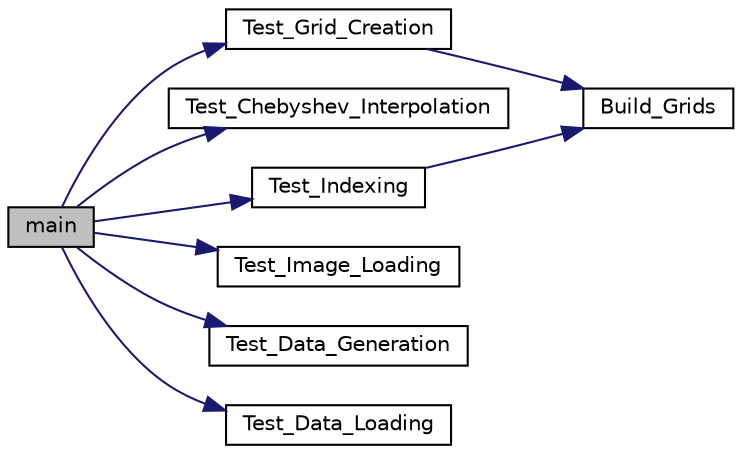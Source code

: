 digraph "main"
{
  edge [fontname="Helvetica",fontsize="10",labelfontname="Helvetica",labelfontsize="10"];
  node [fontname="Helvetica",fontsize="10",shape=record];
  rankdir="LR";
  Node2 [label="main",height=0.2,width=0.4,color="black", fillcolor="grey75", style="filled", fontcolor="black"];
  Node2 -> Node3 [color="midnightblue",fontsize="10",style="solid",fontname="Helvetica"];
  Node3 [label="Test_Grid_Creation",height=0.2,width=0.4,color="black", fillcolor="white", style="filled",URL="$_data___generation___unit___test_8cpp.html#a73589c048469dd00a6936e3e928f468b",tooltip="!!!!!!!!!!!!!!!!!!!!!!!!!!!!!!!!!!!!!!!!!!!!!!!!!!!!!!!!!!!!// "];
  Node3 -> Node4 [color="midnightblue",fontsize="10",style="solid",fontname="Helvetica"];
  Node4 [label="Build_Grids",height=0.2,width=0.4,color="black", fillcolor="white", style="filled",URL="$_data___generator_2_prototypes_8h.html#a2c8bbbf551b8475e4438c7e446c941c0"];
  Node2 -> Node5 [color="midnightblue",fontsize="10",style="solid",fontname="Helvetica"];
  Node5 [label="Test_Chebyshev_Interpolation",height=0.2,width=0.4,color="black", fillcolor="white", style="filled",URL="$_data___generation___unit___test_8cpp.html#a4823f2cf4868a5b06871f204aba71a53"];
  Node2 -> Node6 [color="midnightblue",fontsize="10",style="solid",fontname="Helvetica"];
  Node6 [label="Test_Indexing",height=0.2,width=0.4,color="black", fillcolor="white", style="filled",URL="$_data___generation___unit___test_8cpp.html#a1a74da74eecf3f12abcf0d623a67f31f"];
  Node6 -> Node4 [color="midnightblue",fontsize="10",style="solid",fontname="Helvetica"];
  Node2 -> Node7 [color="midnightblue",fontsize="10",style="solid",fontname="Helvetica"];
  Node7 [label="Test_Image_Loading",height=0.2,width=0.4,color="black", fillcolor="white", style="filled",URL="$_data___generation___unit___test_8cpp.html#a3fe2947dc824985804c88e259460b4f2"];
  Node2 -> Node8 [color="midnightblue",fontsize="10",style="solid",fontname="Helvetica"];
  Node8 [label="Test_Data_Generation",height=0.2,width=0.4,color="black", fillcolor="white", style="filled",URL="$_data___generation___unit___test_8cpp.html#a49a3bbfc53d89d60fb40307fa7d32116"];
  Node2 -> Node9 [color="midnightblue",fontsize="10",style="solid",fontname="Helvetica"];
  Node9 [label="Test_Data_Loading",height=0.2,width=0.4,color="black", fillcolor="white", style="filled",URL="$_data___generation___unit___test_8cpp.html#a4cadb9c91ab5b36a4d254bb06b4900f3"];
}
